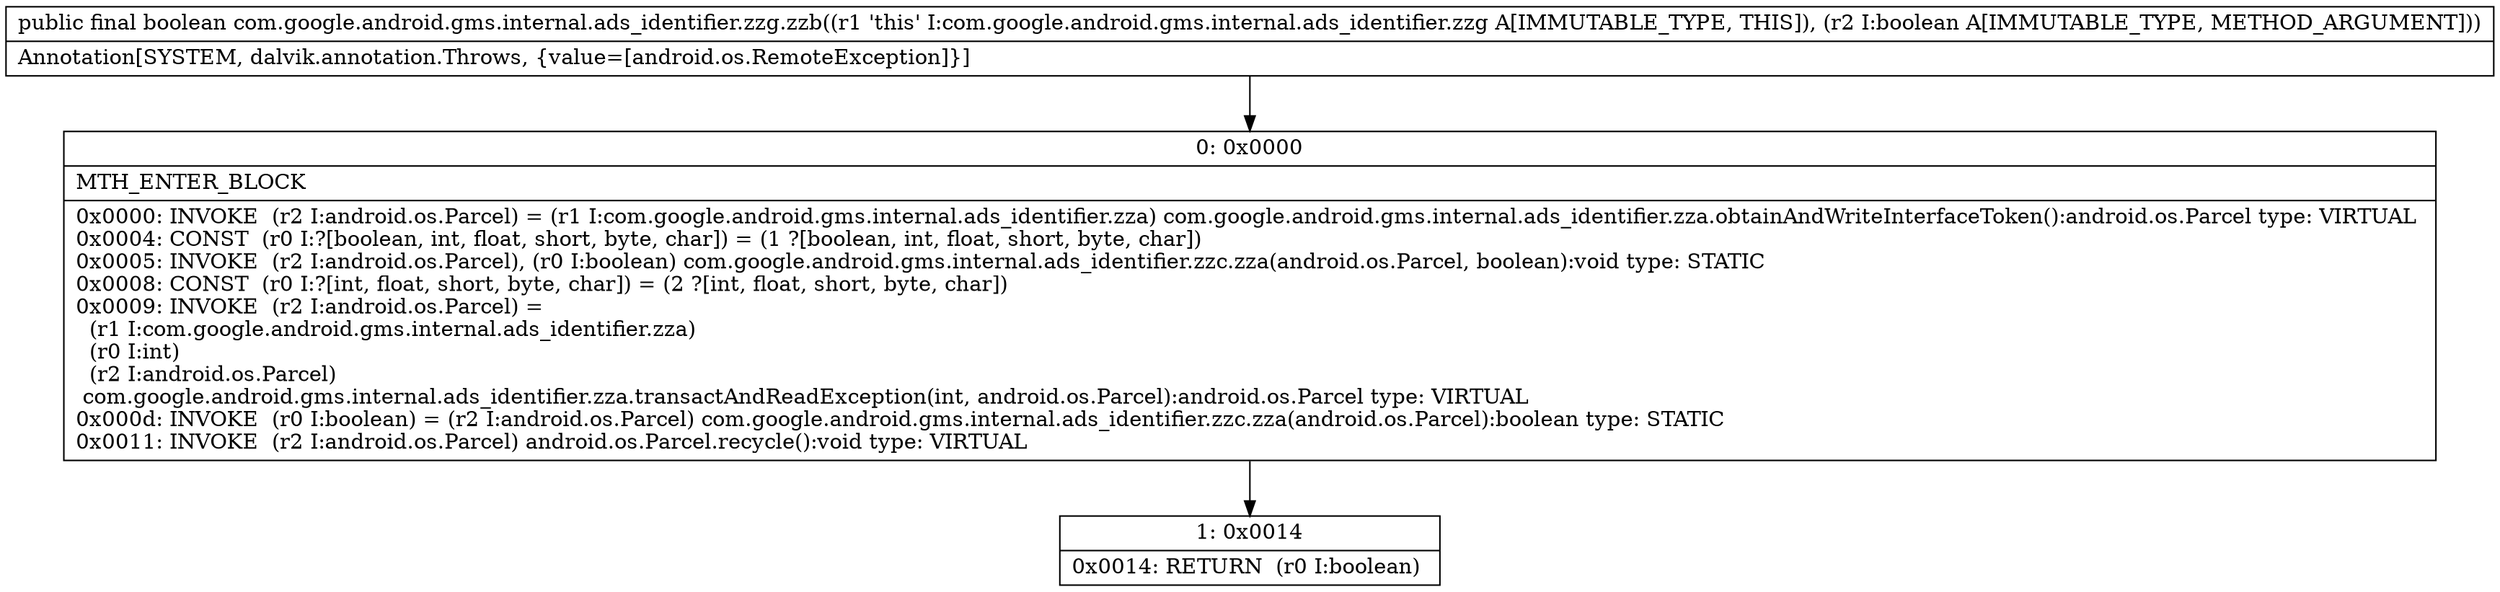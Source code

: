 digraph "CFG forcom.google.android.gms.internal.ads_identifier.zzg.zzb(Z)Z" {
Node_0 [shape=record,label="{0\:\ 0x0000|MTH_ENTER_BLOCK\l|0x0000: INVOKE  (r2 I:android.os.Parcel) = (r1 I:com.google.android.gms.internal.ads_identifier.zza) com.google.android.gms.internal.ads_identifier.zza.obtainAndWriteInterfaceToken():android.os.Parcel type: VIRTUAL \l0x0004: CONST  (r0 I:?[boolean, int, float, short, byte, char]) = (1 ?[boolean, int, float, short, byte, char]) \l0x0005: INVOKE  (r2 I:android.os.Parcel), (r0 I:boolean) com.google.android.gms.internal.ads_identifier.zzc.zza(android.os.Parcel, boolean):void type: STATIC \l0x0008: CONST  (r0 I:?[int, float, short, byte, char]) = (2 ?[int, float, short, byte, char]) \l0x0009: INVOKE  (r2 I:android.os.Parcel) = \l  (r1 I:com.google.android.gms.internal.ads_identifier.zza)\l  (r0 I:int)\l  (r2 I:android.os.Parcel)\l com.google.android.gms.internal.ads_identifier.zza.transactAndReadException(int, android.os.Parcel):android.os.Parcel type: VIRTUAL \l0x000d: INVOKE  (r0 I:boolean) = (r2 I:android.os.Parcel) com.google.android.gms.internal.ads_identifier.zzc.zza(android.os.Parcel):boolean type: STATIC \l0x0011: INVOKE  (r2 I:android.os.Parcel) android.os.Parcel.recycle():void type: VIRTUAL \l}"];
Node_1 [shape=record,label="{1\:\ 0x0014|0x0014: RETURN  (r0 I:boolean) \l}"];
MethodNode[shape=record,label="{public final boolean com.google.android.gms.internal.ads_identifier.zzg.zzb((r1 'this' I:com.google.android.gms.internal.ads_identifier.zzg A[IMMUTABLE_TYPE, THIS]), (r2 I:boolean A[IMMUTABLE_TYPE, METHOD_ARGUMENT]))  | Annotation[SYSTEM, dalvik.annotation.Throws, \{value=[android.os.RemoteException]\}]\l}"];
MethodNode -> Node_0;
Node_0 -> Node_1;
}

